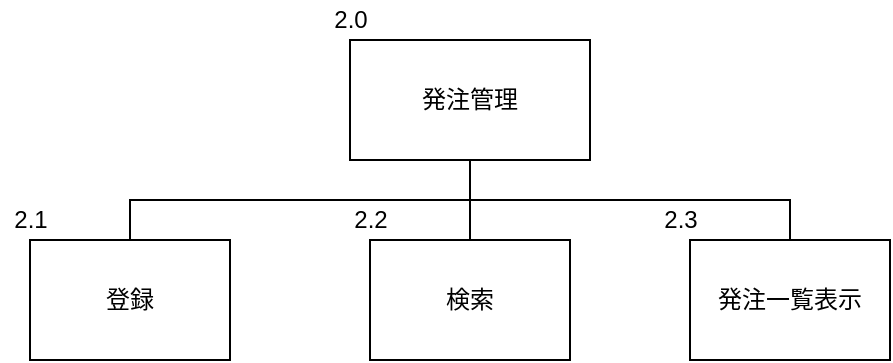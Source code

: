 <mxfile version="12.1.7" type="device" pages="1"><diagram id="79aARgqb2nrKrltFnvEY" name="Page-1"><mxGraphModel dx="2139" dy="792" grid="1" gridSize="10" guides="1" tooltips="1" connect="1" arrows="1" fold="1" page="1" pageScale="1" pageWidth="827" pageHeight="1169" math="0" shadow="0"><root><mxCell id="0"/><mxCell id="1" parent="0"/><UserObject label="発注管理" treeRoot="1" id="yGvCj5FIXD929tfz3E2K-1"><mxCell style="whiteSpace=wrap;html=1;align=center;treeFolding=1;treeMoving=1;container=1;recursiveResize=0;" parent="1" vertex="1"><mxGeometry x="20" y="20" width="120" height="60" as="geometry"/></mxCell></UserObject><mxCell id="yGvCj5FIXD929tfz3E2K-2" value="発注一覧表示" style="whiteSpace=wrap;html=1;align=center;verticalAlign=middle;container=1;recursiveResize=0;treeFolding=1;treeMoving=1;" parent="1" vertex="1"><mxGeometry x="190" y="120" width="100" height="60" as="geometry"/></mxCell><mxCell id="yGvCj5FIXD929tfz3E2K-3" value="" style="edgeStyle=elbowEdgeStyle;elbow=vertical;startArrow=none;endArrow=none;rounded=0;" parent="1" target="yGvCj5FIXD929tfz3E2K-2" edge="1"><mxGeometry relative="1" as="geometry"><mxPoint x="80" y="80" as="sourcePoint"/></mxGeometry></mxCell><mxCell id="yGvCj5FIXD929tfz3E2K-6" value="登録" style="whiteSpace=wrap;html=1;align=center;verticalAlign=middle;container=1;recursiveResize=0;treeFolding=1;treeMoving=1;" parent="1" vertex="1"><mxGeometry x="-140" y="120" width="100" height="60" as="geometry"/></mxCell><mxCell id="imsqown_vb_-GGlroXh8-3" value="検索" style="whiteSpace=wrap;html=1;align=center;verticalAlign=middle;container=1;recursiveResize=0;treeFolding=1;treeMoving=1;" parent="1" vertex="1"><mxGeometry x="30" y="120" width="100" height="60" as="geometry"/></mxCell><mxCell id="yGvCj5FIXD929tfz3E2K-7" value="" style="edgeStyle=elbowEdgeStyle;elbow=vertical;startArrow=none;endArrow=none;rounded=0;exitX=0.5;exitY=1;exitDx=0;exitDy=0;" parent="1" source="yGvCj5FIXD929tfz3E2K-1" target="yGvCj5FIXD929tfz3E2K-6" edge="1"><mxGeometry relative="1" as="geometry"><mxPoint x="-90" y="80" as="sourcePoint"/></mxGeometry></mxCell><mxCell id="2ebK1ys2oAdwPinmdZe--1" value="2.0" style="text;html=1;resizable=0;autosize=1;align=center;verticalAlign=middle;points=[];fillColor=none;strokeColor=none;rounded=0;" parent="1" vertex="1"><mxGeometry x="5" width="30" height="20" as="geometry"/></mxCell><mxCell id="2ebK1ys2oAdwPinmdZe--2" value="2.1" style="text;html=1;resizable=0;autosize=1;align=center;verticalAlign=middle;points=[];fillColor=none;strokeColor=none;rounded=0;" parent="1" vertex="1"><mxGeometry x="-155" y="100" width="30" height="20" as="geometry"/></mxCell><mxCell id="2ebK1ys2oAdwPinmdZe--3" value="2.2" style="text;html=1;resizable=0;autosize=1;align=center;verticalAlign=middle;points=[];fillColor=none;strokeColor=none;rounded=0;" parent="1" vertex="1"><mxGeometry x="15" y="100" width="30" height="20" as="geometry"/></mxCell><mxCell id="2ebK1ys2oAdwPinmdZe--4" value="2.3" style="text;html=1;resizable=0;autosize=1;align=center;verticalAlign=middle;points=[];fillColor=none;strokeColor=none;rounded=0;" parent="1" vertex="1"><mxGeometry x="170" y="100" width="30" height="20" as="geometry"/></mxCell><mxCell id="ew3iNFaezU2pMgC9GBot-2" value="" style="edgeStyle=elbowEdgeStyle;elbow=vertical;startArrow=none;endArrow=none;rounded=0;exitX=0.5;exitY=1;exitDx=0;exitDy=0;entryX=0.5;entryY=0;entryDx=0;entryDy=0;" edge="1" parent="1" source="yGvCj5FIXD929tfz3E2K-1" target="imsqown_vb_-GGlroXh8-3"><mxGeometry relative="1" as="geometry"><mxPoint x="90" y="90" as="sourcePoint"/><mxPoint x="250" y="130" as="targetPoint"/></mxGeometry></mxCell></root></mxGraphModel></diagram></mxfile>